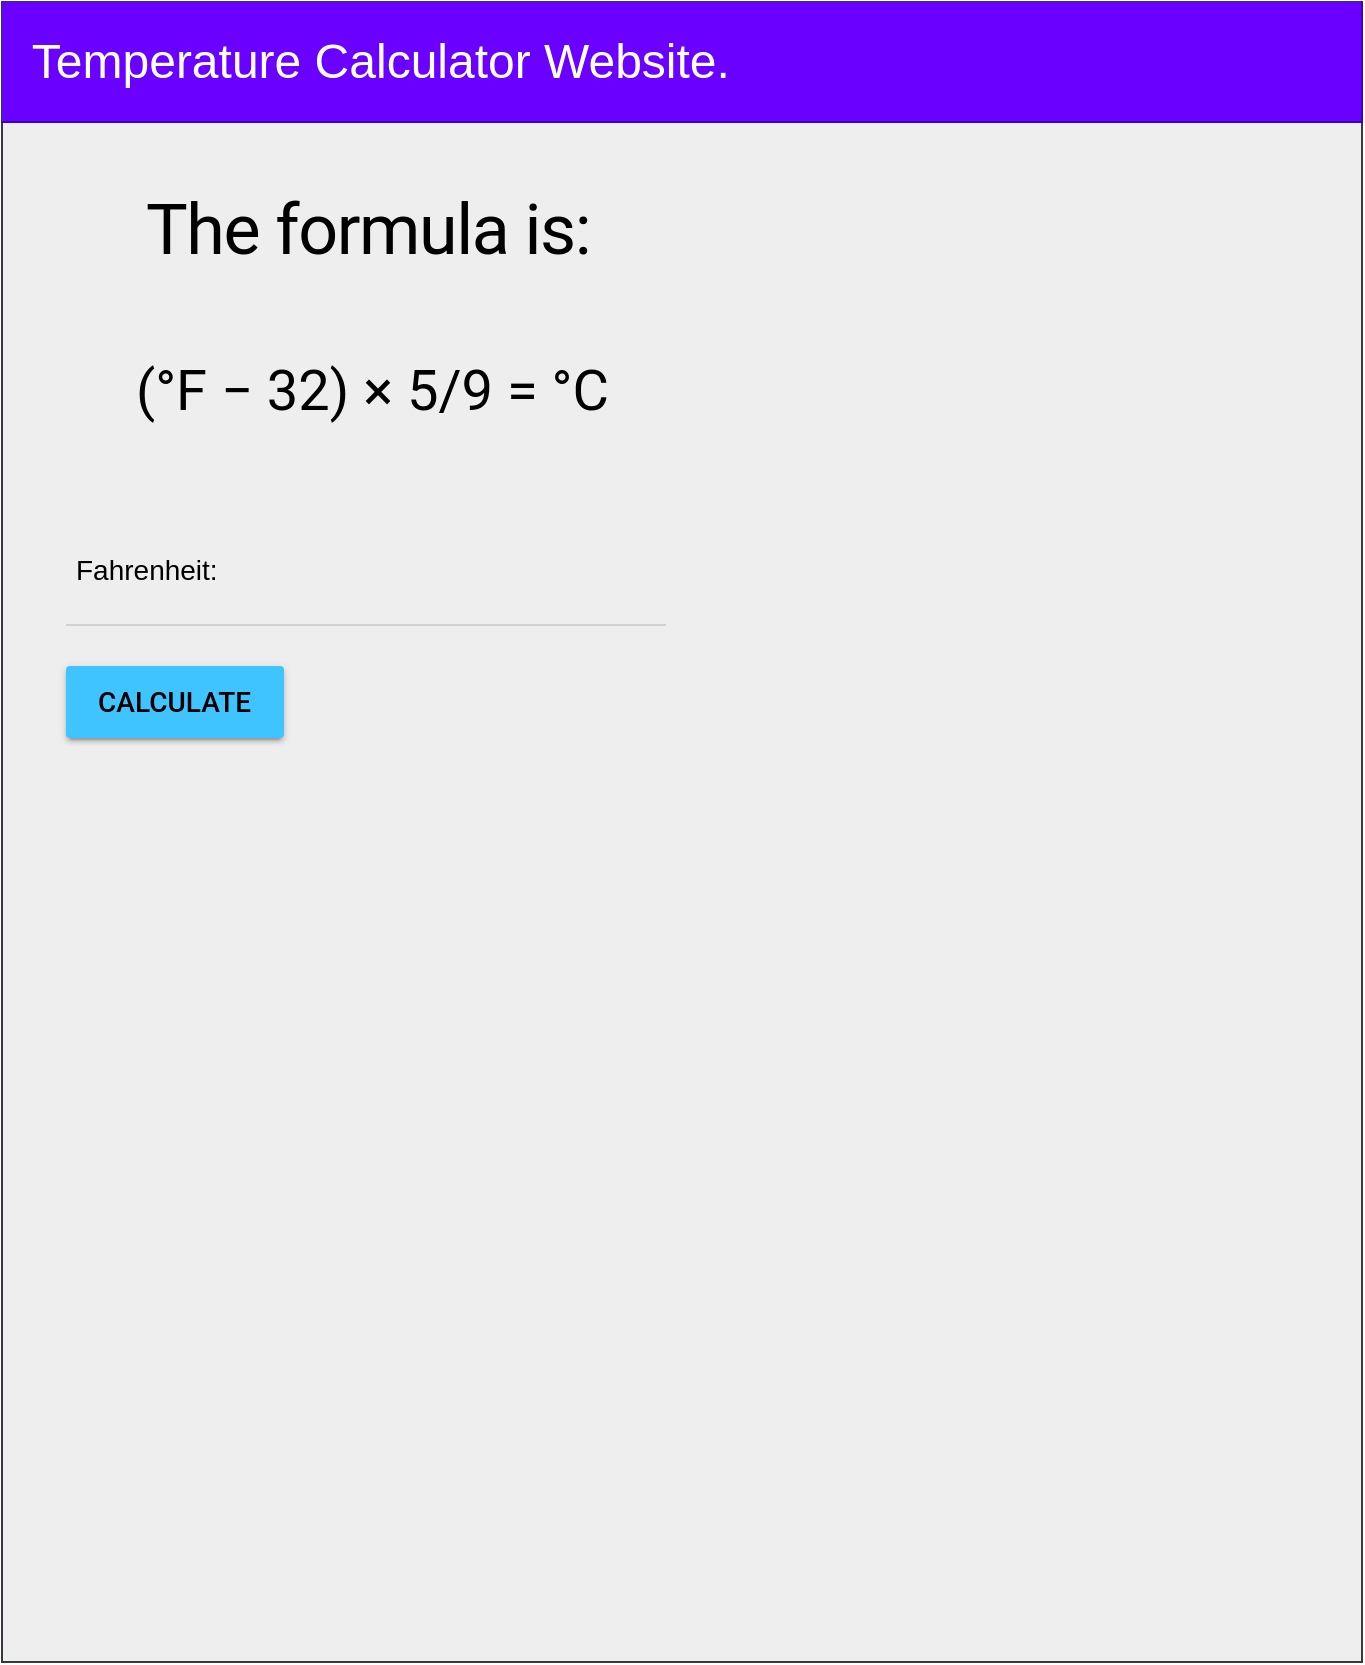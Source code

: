 <mxfile>
    <diagram id="9vyAgc-UJJLBQmNOc06z" name="Page-1">
        <mxGraphModel dx="2553" dy="1110" grid="1" gridSize="10" guides="1" tooltips="1" connect="1" arrows="1" fold="1" page="1" pageScale="1" pageWidth="850" pageHeight="1100" math="0" shadow="0">
            <root>
                <mxCell id="0"/>
                <mxCell id="1" parent="0"/>
                <mxCell id="4" value="" style="verticalLabelPosition=bottom;verticalAlign=top;html=1;shape=mxgraph.basic.rect;fillColor2=none;strokeWidth=1;size=20;indent=5;fillColor=#eeeeee;strokeColor=#36393d;" parent="1" vertex="1">
                    <mxGeometry x="90" y="80" width="680" height="830" as="geometry"/>
                </mxCell>
                <mxCell id="5" value="&lt;p style=&quot;line-height: 1.2&quot;&gt;&lt;font style=&quot;font-size: 24px&quot;&gt;&amp;nbsp; Temperature Calculator Website.&lt;/font&gt;&lt;/p&gt;" style="shape=partialRectangle;whiteSpace=wrap;html=1;top=0;left=0;fillColor=#6a00ff;align=left;fontColor=#ffffff;strokeColor=#3700CC;" vertex="1" parent="1">
                    <mxGeometry x="90" y="80" width="680" height="60" as="geometry"/>
                </mxCell>
                <mxCell id="10" value="&lt;h2 style=&quot;padding: 0px ; font-family: &amp;#34;roboto&amp;#34; , &amp;#34;helvetica&amp;#34; , &amp;#34;arial&amp;#34; , sans-serif ; font-weight: 400 ; font-size: 28px ; line-height: 48px ; margin: 24px 0px 24px 30px ; font-style: normal ; letter-spacing: normal ; text-indent: 0px ; text-transform: none ; word-spacing: 0px&quot;&gt;&lt;font color=&quot;#000000&quot;&gt;(°F − 32) × 5/9 = °C&lt;/font&gt;&lt;/h2&gt;" style="text;whiteSpace=wrap;html=1;fontSize=25;" vertex="1" parent="1">
                    <mxGeometry x="125" y="220" width="300" height="110" as="geometry"/>
                </mxCell>
                <mxCell id="11" value="&lt;h1 style=&quot;padding: 0px ; font-size: 35px ; line-height: 1.35 ; letter-spacing: -0.02em ; margin: 24px 0px 24px 40px ; font-family: &amp;#34;roboto&amp;#34; , &amp;#34;helvetica&amp;#34; , &amp;#34;arial&amp;#34; , sans-serif ; font-weight: 400 ; font-style: normal ; text-indent: 0px ; text-transform: none ; word-spacing: 0px&quot;&gt;&lt;font color=&quot;#000000&quot;&gt;The formula is:&lt;/font&gt;&lt;/h1&gt;" style="text;whiteSpace=wrap;html=1;fontSize=25;" vertex="1" parent="1">
                    <mxGeometry x="120" y="140" width="290" height="110" as="geometry"/>
                </mxCell>
                <mxCell id="13" value="&lt;span style=&quot;font-family: &amp;#34;helvetica&amp;#34; , &amp;#34;arial&amp;#34; , sans-serif ; font-size: 14px ; font-style: normal ; font-weight: 400 ; letter-spacing: normal ; text-indent: 0px ; text-transform: none ; word-spacing: 0px ; display: inline ; float: none&quot;&gt;&lt;font color=&quot;#000000&quot;&gt;Fahrenheit:&lt;/font&gt;&lt;/span&gt;" style="text;whiteSpace=wrap;html=1;fontSize=24;" vertex="1" parent="1">
                    <mxGeometry x="125" y="340" width="100" height="50" as="geometry"/>
                </mxCell>
                <mxCell id="14" value="&lt;form action=&quot;https://ics2o-unit3-04-html.evgeny-vovk.repl.co/&quot; style=&quot;text-indent: 0px&quot;&gt;&lt;div class=&quot;mdl-textfield mdl-js-textfield is-upgraded&quot; style=&quot;position: relative ; display: inline-block ; box-sizing: border-box ; width: 300px ; max-width: 100% ; margin: 0px ; padding: 20px 0px&quot;&gt;&lt;font color=&quot;#000000&quot;&gt;&lt;br&gt;&lt;br&gt;&lt;input class=&quot;mdl-textfield__input&quot; type=&quot;text&quot; pattern=&quot;-?[0-9]*(\.[0-9]+)?&quot; id=&quot;fahrenheit&quot; style=&quot;font-family: &amp;#34;helvetica&amp;#34; , &amp;#34;arial&amp;#34; , sans-serif ; font-size: 16px ; font-style: normal ; font-weight: 400 ; letter-spacing: normal ; text-transform: none ; word-spacing: 0px ; border-top: none ; border-right: none ; border-left: none ; border-bottom: 1px solid rgba(0 , 0 , 0 , 0.12) ; display: block ; margin: 0px ; padding: 4px 0px ; width: 300px ; background: 0px 0px ; text-align: left&quot;&gt;&lt;label class=&quot;mdl-textfield__label&quot; style=&quot;font-family: &amp;#34;helvetica&amp;#34; , &amp;#34;arial&amp;#34; , sans-serif ; font-size: 16px ; font-style: normal ; font-weight: 400 ; letter-spacing: normal ; text-transform: none ; word-spacing: 0px ; position: absolute ; display: block ; width: 300px ; overflow: hidden ; text-align: left&quot;&gt;&lt;br&gt;&lt;/label&gt;&lt;span class=&quot;mdl-textfield__error&quot; style=&quot;font-family: &amp;#34;helvetica&amp;#34; , &amp;#34;arial&amp;#34; , sans-serif ; font-size: 12px ; font-style: normal ; font-weight: 400 ; letter-spacing: normal ; text-transform: none ; word-spacing: 0px ; position: absolute ; margin-top: 3px ; visibility: hidden ; display: block&quot;&gt;&lt;/span&gt;&lt;/font&gt;&lt;/div&gt;&lt;/form&gt;&lt;font color=&quot;#000000&quot;&gt;&lt;button class=&quot;mdl-button mdl-js-button mdl-button--raised mdl-js-ripple-effect mdl-button--accent&quot; style=&quot;background: rgb(64 , 196 , 255) ; border: none ; border-radius: 2px ; position: relative ; height: 36px ; margin: 0px ; min-width: 64px ; padding: 0px 16px ; display: inline-block ; font-family: &amp;#34;roboto&amp;#34; , &amp;#34;helvetica&amp;#34; , &amp;#34;arial&amp;#34; , sans-serif ; font-size: 14px ; font-weight: 500 ; text-transform: uppercase ; letter-spacing: 0px ; overflow: hidden ; transition: all 0.2s cubic-bezier(0.4 , 0 , 1 , 1) 0s , all 0.2s cubic-bezier(0.4 , 0 , 0.2 , 1) 0s , all 0.2s cubic-bezier(0.4 , 0 , 0.2 , 1) 0s ; outline: none ; cursor: pointer ; text-decoration: none ; text-align: center ; line-height: 36px ; vertical-align: middle ; box-shadow: rgba(0 , 0 , 0 , 0.14) 0px 2px 2px 0px , rgba(0 , 0 , 0 , 0.2) 0px 3px 1px -2px , rgba(0 , 0 , 0 , 0.12) 0px 1px 5px 0px&quot;&gt;CALCULATE&lt;span class=&quot;mdl-button__ripple-container&quot; style=&quot;display: block ; height: 36px ; left: 0px ; position: absolute ; top: 0px ; width: 113.438px ; z-index: 0 ; overflow: hidden&quot;&gt;&lt;span class=&quot;mdl-ripple&quot; style=&quot;background: rgb(66 , 66 , 66) ; border-radius: 50% ; height: 50px ; left: 0px ; opacity: 0 ; position: absolute ; top: 0px ; transform: translate(-50% , -50%) ; width: 50px ; overflow: hidden&quot;&gt;&lt;/span&gt;&lt;/span&gt;&lt;/button&gt;&lt;span style=&quot;font-family: &amp;#34;helvetica&amp;#34; , &amp;#34;arial&amp;#34; , sans-serif ; font-size: 14px ; font-style: normal ; font-weight: 400 ; letter-spacing: normal ; text-indent: 0px ; text-transform: none ; word-spacing: 0px ; display: inline ; float: none&quot;&gt;&lt;/span&gt;&lt;/font&gt;" style="text;whiteSpace=wrap;html=1;fontSize=24;" vertex="1" parent="1">
                    <mxGeometry x="120" y="280" width="330" height="150" as="geometry"/>
                </mxCell>
            </root>
        </mxGraphModel>
    </diagram>
</mxfile>